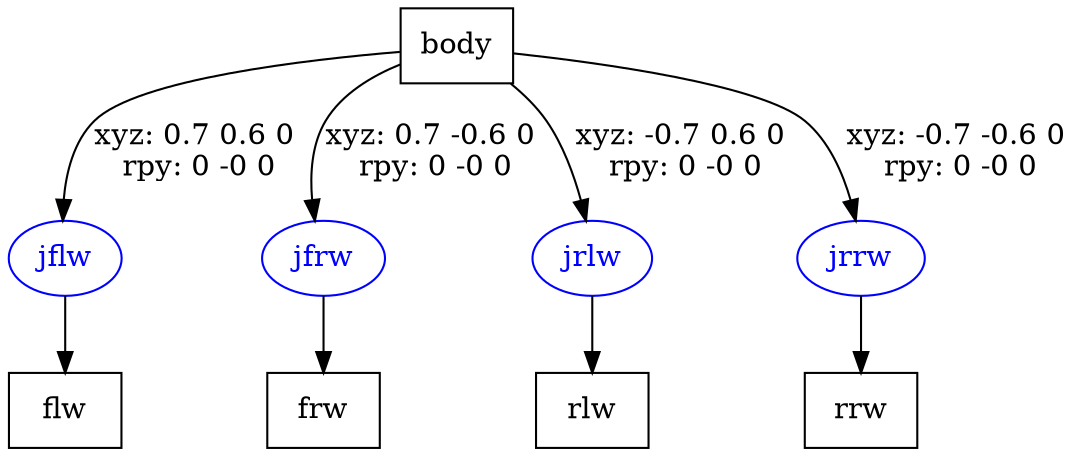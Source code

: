 digraph G {
node [shape=box];
"body" [label="body"];
"flw" [label="flw"];
"frw" [label="frw"];
"rlw" [label="rlw"];
"rrw" [label="rrw"];
node [shape=ellipse, color=blue, fontcolor=blue];
"body" -> "jflw" [label="xyz: 0.7 0.6 0 \nrpy: 0 -0 0"]
"jflw" -> "flw"
"body" -> "jfrw" [label="xyz: 0.7 -0.6 0 \nrpy: 0 -0 0"]
"jfrw" -> "frw"
"body" -> "jrlw" [label="xyz: -0.7 0.6 0 \nrpy: 0 -0 0"]
"jrlw" -> "rlw"
"body" -> "jrrw" [label="xyz: -0.7 -0.6 0 \nrpy: 0 -0 0"]
"jrrw" -> "rrw"
}
